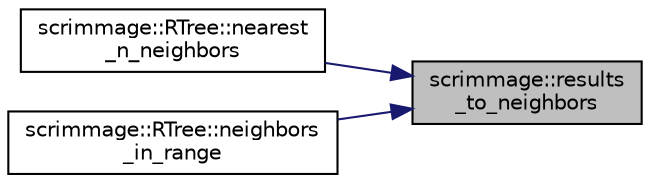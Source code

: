digraph "scrimmage::results_to_neighbors"
{
 // LATEX_PDF_SIZE
  edge [fontname="Helvetica",fontsize="10",labelfontname="Helvetica",labelfontsize="10"];
  node [fontname="Helvetica",fontsize="10",shape=record];
  rankdir="RL";
  Node1 [label="scrimmage::results\l_to_neighbors",height=0.2,width=0.4,color="black", fillcolor="grey75", style="filled", fontcolor="black",tooltip=" "];
  Node1 -> Node2 [dir="back",color="midnightblue",fontsize="10",style="solid",fontname="Helvetica"];
  Node2 [label="scrimmage::RTree::nearest\l_n_neighbors",height=0.2,width=0.4,color="black", fillcolor="white", style="filled",URL="$classscrimmage_1_1RTree.html#afba3789a25f03a53d7de6a1c2f473a94",tooltip=" "];
  Node1 -> Node3 [dir="back",color="midnightblue",fontsize="10",style="solid",fontname="Helvetica"];
  Node3 [label="scrimmage::RTree::neighbors\l_in_range",height=0.2,width=0.4,color="black", fillcolor="white", style="filled",URL="$classscrimmage_1_1RTree.html#a800639920a1f9cffd7bb16fb27d63eb5",tooltip=" "];
}

